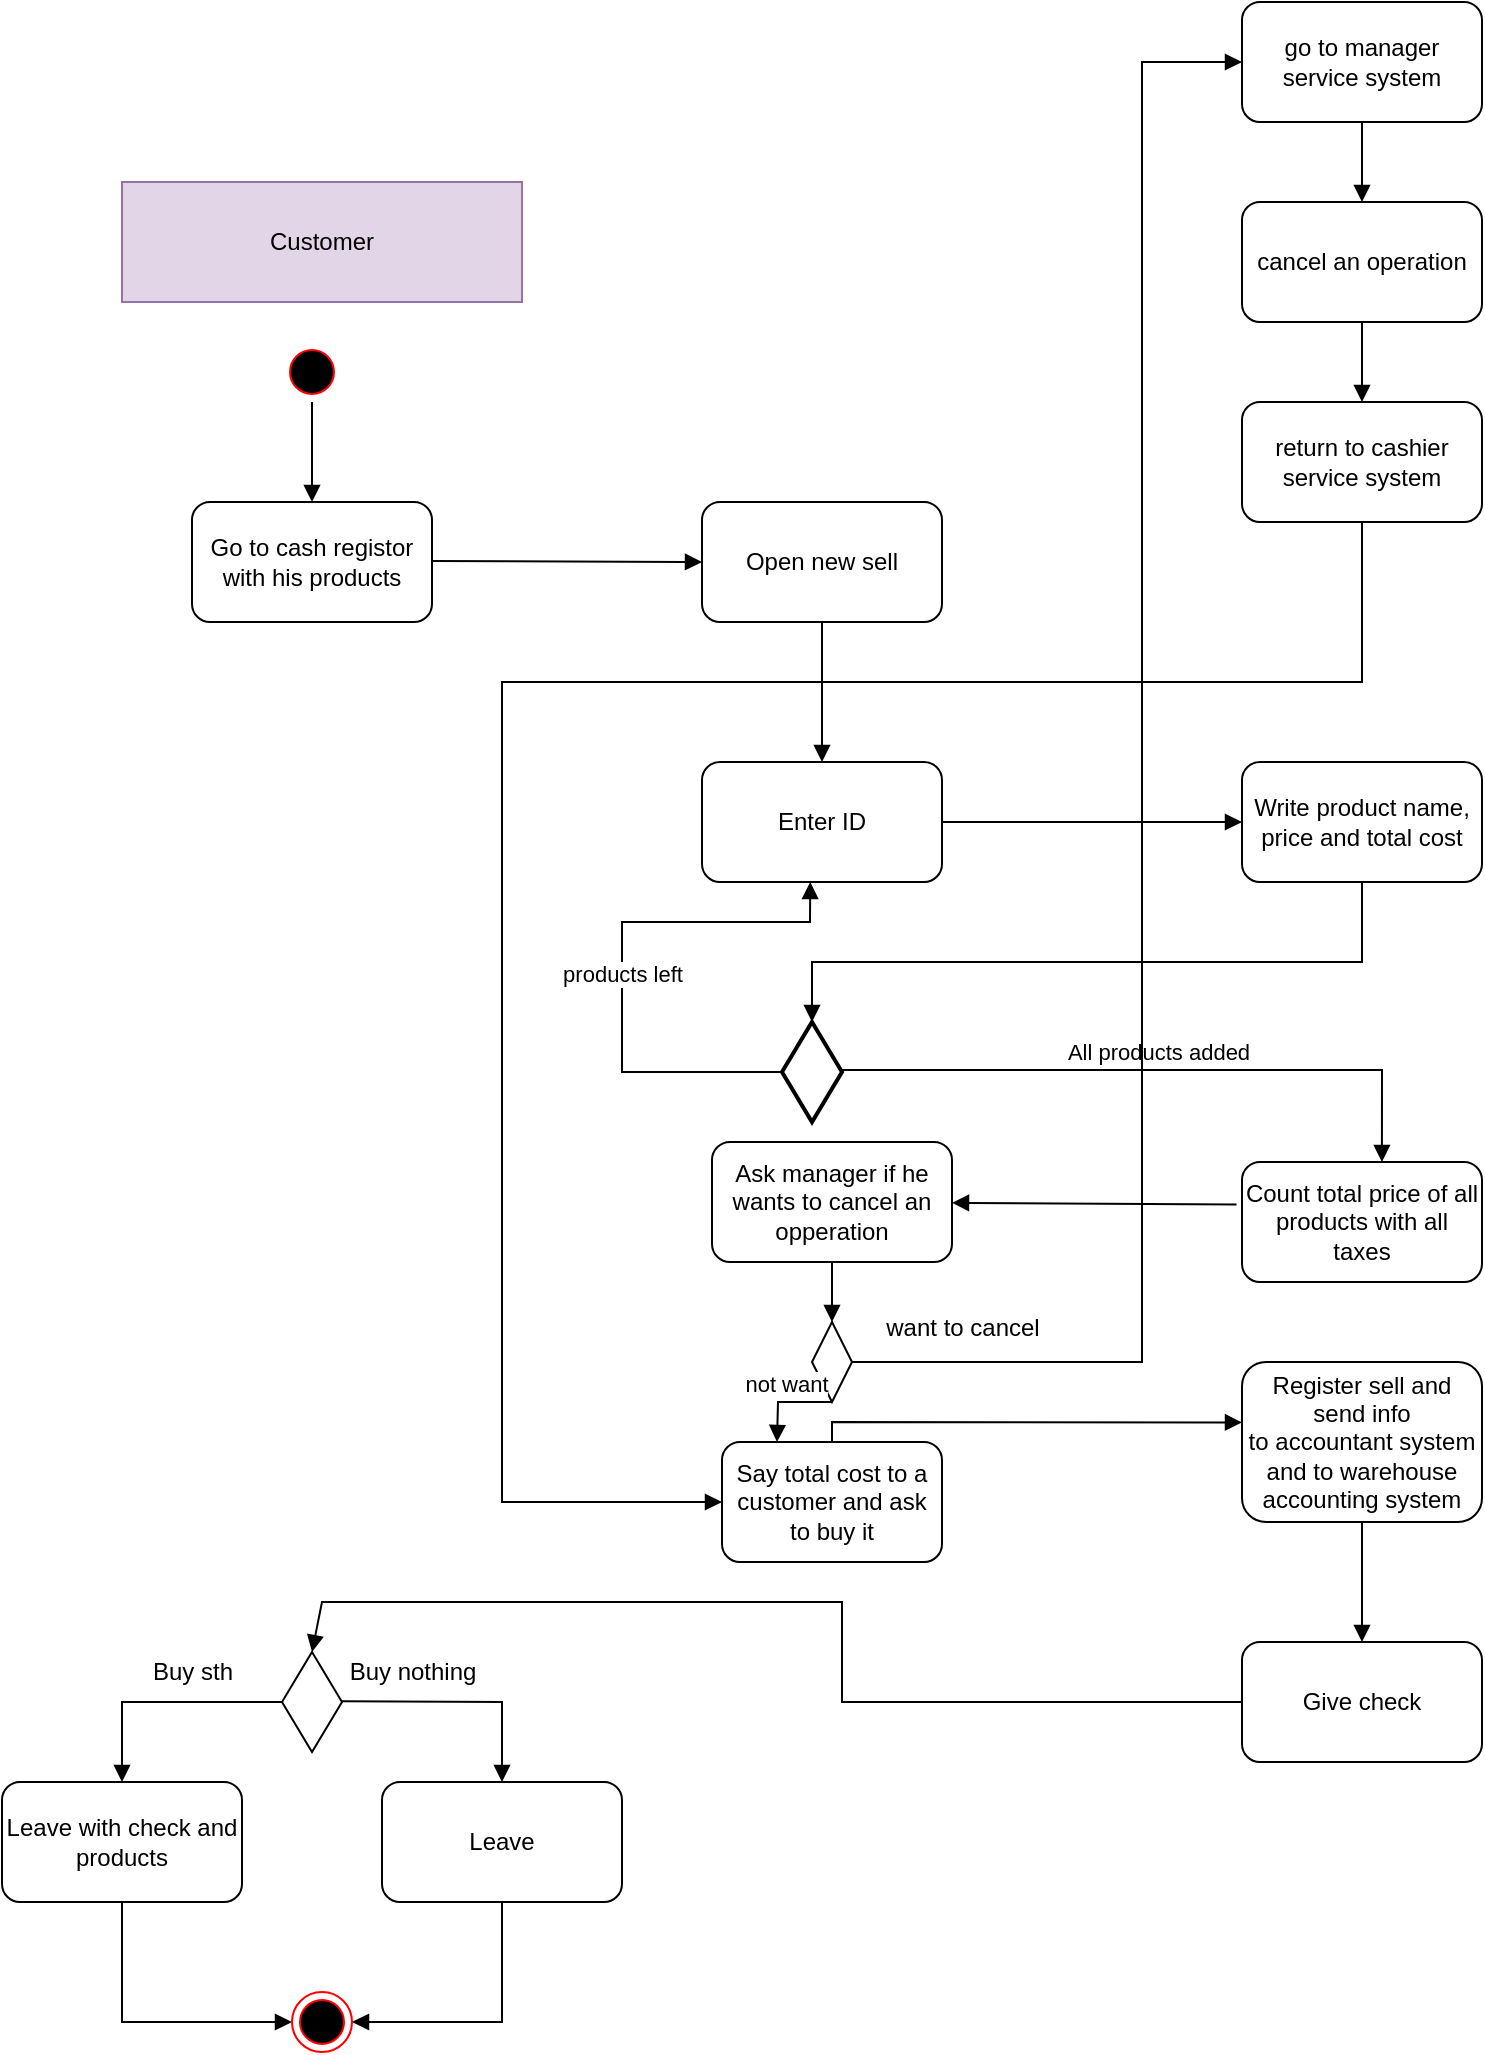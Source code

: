 <mxfile version="26.0.6">
  <diagram name="Страница — 1" id="821ZE_oEj9_P3XhLoBIi">
    <mxGraphModel dx="1687" dy="2087" grid="1" gridSize="10" guides="1" tooltips="1" connect="1" arrows="1" fold="1" page="1" pageScale="1" pageWidth="827" pageHeight="1169" math="0" shadow="0">
      <root>
        <mxCell id="0" />
        <mxCell id="1" parent="0" />
        <mxCell id="AEr9yBDrirnOBDZGso-z-5" value="" style="ellipse;html=1;shape=startState;fillColor=#000000;strokeColor=#ff0000;" vertex="1" parent="1">
          <mxGeometry x="160" y="110" width="30" height="30" as="geometry" />
        </mxCell>
        <mxCell id="AEr9yBDrirnOBDZGso-z-9" value="Go to cash registor with his products" style="rounded=1;whiteSpace=wrap;html=1;" vertex="1" parent="1">
          <mxGeometry x="115" y="190" width="120" height="60" as="geometry" />
        </mxCell>
        <mxCell id="AEr9yBDrirnOBDZGso-z-12" value="Customer" style="rounded=0;whiteSpace=wrap;html=1;fillColor=#e1d5e7;strokeColor=#9673a6;" vertex="1" parent="1">
          <mxGeometry x="80" y="30" width="200" height="60" as="geometry" />
        </mxCell>
        <mxCell id="AEr9yBDrirnOBDZGso-z-22" value="" style="html=1;verticalAlign=bottom;endArrow=block;curved=0;rounded=0;entryX=0.5;entryY=0;entryDx=0;entryDy=0;exitX=0.5;exitY=1;exitDx=0;exitDy=0;" edge="1" parent="1" source="AEr9yBDrirnOBDZGso-z-5" target="AEr9yBDrirnOBDZGso-z-9">
          <mxGeometry width="80" relative="1" as="geometry">
            <mxPoint x="80" y="160" as="sourcePoint" />
            <mxPoint x="260" y="190" as="targetPoint" />
          </mxGeometry>
        </mxCell>
        <mxCell id="AEr9yBDrirnOBDZGso-z-23" value="Open new sell" style="rounded=1;whiteSpace=wrap;html=1;" vertex="1" parent="1">
          <mxGeometry x="370" y="190" width="120" height="60" as="geometry" />
        </mxCell>
        <mxCell id="AEr9yBDrirnOBDZGso-z-24" value="" style="html=1;verticalAlign=bottom;endArrow=block;curved=0;rounded=0;entryX=0;entryY=0.5;entryDx=0;entryDy=0;" edge="1" parent="1" target="AEr9yBDrirnOBDZGso-z-23">
          <mxGeometry width="80" relative="1" as="geometry">
            <mxPoint x="235" y="219.5" as="sourcePoint" />
            <mxPoint x="310" y="220" as="targetPoint" />
          </mxGeometry>
        </mxCell>
        <mxCell id="AEr9yBDrirnOBDZGso-z-26" value="" style="html=1;verticalAlign=bottom;endArrow=block;curved=0;rounded=0;exitX=0.5;exitY=1;exitDx=0;exitDy=0;entryX=0.5;entryY=0;entryDx=0;entryDy=0;" edge="1" parent="1" source="AEr9yBDrirnOBDZGso-z-23" target="AEr9yBDrirnOBDZGso-z-27">
          <mxGeometry width="80" relative="1" as="geometry">
            <mxPoint x="420" y="310" as="sourcePoint" />
            <mxPoint x="410" y="320" as="targetPoint" />
          </mxGeometry>
        </mxCell>
        <mxCell id="AEr9yBDrirnOBDZGso-z-27" value="Enter ID" style="rounded=1;whiteSpace=wrap;html=1;" vertex="1" parent="1">
          <mxGeometry x="370" y="320" width="120" height="60" as="geometry" />
        </mxCell>
        <mxCell id="AEr9yBDrirnOBDZGso-z-29" value="Write product name, price and total cost" style="rounded=1;whiteSpace=wrap;html=1;" vertex="1" parent="1">
          <mxGeometry x="640" y="320" width="120" height="60" as="geometry" />
        </mxCell>
        <mxCell id="AEr9yBDrirnOBDZGso-z-30" value="" style="html=1;verticalAlign=bottom;endArrow=block;curved=0;rounded=0;entryX=0;entryY=0.5;entryDx=0;entryDy=0;" edge="1" parent="1" target="AEr9yBDrirnOBDZGso-z-29">
          <mxGeometry width="80" relative="1" as="geometry">
            <mxPoint x="490" y="350" as="sourcePoint" />
            <mxPoint x="540" y="349.58" as="targetPoint" />
          </mxGeometry>
        </mxCell>
        <mxCell id="AEr9yBDrirnOBDZGso-z-31" value="" style="strokeWidth=2;html=1;shape=mxgraph.flowchart.decision;whiteSpace=wrap;" vertex="1" parent="1">
          <mxGeometry x="410" y="450" width="30" height="50" as="geometry" />
        </mxCell>
        <mxCell id="AEr9yBDrirnOBDZGso-z-32" value="products left" style="html=1;verticalAlign=bottom;endArrow=block;curved=0;rounded=0;exitX=0.5;exitY=0;exitDx=0;exitDy=0;exitPerimeter=0;entryX=0.451;entryY=1;entryDx=0;entryDy=0;entryPerimeter=0;" edge="1" parent="1" source="AEr9yBDrirnOBDZGso-z-31" target="AEr9yBDrirnOBDZGso-z-27">
          <mxGeometry width="80" relative="1" as="geometry">
            <mxPoint x="440" y="310" as="sourcePoint" />
            <mxPoint x="410" y="445" as="targetPoint" />
            <Array as="points">
              <mxPoint x="410" y="475" />
              <mxPoint x="330" y="475" />
              <mxPoint x="330" y="400" />
              <mxPoint x="424" y="400" />
            </Array>
          </mxGeometry>
        </mxCell>
        <mxCell id="AEr9yBDrirnOBDZGso-z-33" value="All products added" style="html=1;verticalAlign=bottom;endArrow=block;curved=0;rounded=0;exitX=0.5;exitY=1;exitDx=0;exitDy=0;exitPerimeter=0;entryX=0.583;entryY=0;entryDx=0;entryDy=0;entryPerimeter=0;" edge="1" parent="1" target="AEr9yBDrirnOBDZGso-z-34">
          <mxGeometry width="80" relative="1" as="geometry">
            <mxPoint x="440" y="474" as="sourcePoint" />
            <mxPoint x="715" y="494" as="targetPoint" />
            <Array as="points">
              <mxPoint x="710" y="474" />
            </Array>
          </mxGeometry>
        </mxCell>
        <mxCell id="AEr9yBDrirnOBDZGso-z-34" value="Count total price of all products with all taxes" style="rounded=1;whiteSpace=wrap;html=1;" vertex="1" parent="1">
          <mxGeometry x="640" y="520" width="120" height="60" as="geometry" />
        </mxCell>
        <mxCell id="AEr9yBDrirnOBDZGso-z-35" value="Say total cost to a customer and ask to buy it" style="rounded=1;whiteSpace=wrap;html=1;" vertex="1" parent="1">
          <mxGeometry x="380" y="660" width="110" height="60" as="geometry" />
        </mxCell>
        <mxCell id="AEr9yBDrirnOBDZGso-z-36" value="" style="html=1;verticalAlign=bottom;endArrow=block;curved=0;rounded=0;exitX=-0.023;exitY=0.355;exitDx=0;exitDy=0;exitPerimeter=0;" edge="1" parent="1" source="AEr9yBDrirnOBDZGso-z-34" target="AEr9yBDrirnOBDZGso-z-65">
          <mxGeometry width="80" relative="1" as="geometry">
            <mxPoint x="640.0" y="530.0" as="sourcePoint" />
            <mxPoint x="501.68" y="530.34" as="targetPoint" />
          </mxGeometry>
        </mxCell>
        <mxCell id="AEr9yBDrirnOBDZGso-z-38" value="" style="html=1;verticalAlign=bottom;endArrow=block;curved=0;rounded=0;exitX=0.5;exitY=1;exitDx=0;exitDy=0;entryX=0.5;entryY=0;entryDx=0;entryDy=0;entryPerimeter=0;" edge="1" parent="1" source="AEr9yBDrirnOBDZGso-z-29" target="AEr9yBDrirnOBDZGso-z-31">
          <mxGeometry width="80" relative="1" as="geometry">
            <mxPoint x="760" y="420" as="sourcePoint" />
            <mxPoint x="840" y="420" as="targetPoint" />
            <Array as="points">
              <mxPoint x="700" y="420" />
              <mxPoint x="425" y="420" />
            </Array>
          </mxGeometry>
        </mxCell>
        <mxCell id="AEr9yBDrirnOBDZGso-z-39" value="Register sell and send info to&amp;nbsp;accountant system and to warehouse accounting system" style="rounded=1;whiteSpace=wrap;html=1;" vertex="1" parent="1">
          <mxGeometry x="640" y="620" width="120" height="80" as="geometry" />
        </mxCell>
        <mxCell id="AEr9yBDrirnOBDZGso-z-41" value="" style="html=1;verticalAlign=bottom;endArrow=block;curved=0;rounded=0;exitX=0.5;exitY=1;exitDx=0;exitDy=0;" edge="1" parent="1" source="AEr9yBDrirnOBDZGso-z-39">
          <mxGeometry width="80" relative="1" as="geometry">
            <mxPoint x="540" y="470" as="sourcePoint" />
            <mxPoint x="700" y="760" as="targetPoint" />
          </mxGeometry>
        </mxCell>
        <mxCell id="AEr9yBDrirnOBDZGso-z-42" value="Give check" style="rounded=1;whiteSpace=wrap;html=1;" vertex="1" parent="1">
          <mxGeometry x="640" y="760" width="120" height="60" as="geometry" />
        </mxCell>
        <mxCell id="AEr9yBDrirnOBDZGso-z-43" value="" style="rhombus;whiteSpace=wrap;html=1;" vertex="1" parent="1">
          <mxGeometry x="160" y="765" width="30" height="50" as="geometry" />
        </mxCell>
        <mxCell id="AEr9yBDrirnOBDZGso-z-44" value="" style="html=1;verticalAlign=bottom;endArrow=block;curved=0;rounded=0;exitX=0;exitY=0.5;exitDx=0;exitDy=0;entryX=0.5;entryY=0;entryDx=0;entryDy=0;" edge="1" parent="1" source="AEr9yBDrirnOBDZGso-z-42" target="AEr9yBDrirnOBDZGso-z-43">
          <mxGeometry width="80" relative="1" as="geometry">
            <mxPoint x="400" y="720" as="sourcePoint" />
            <mxPoint x="480" y="720" as="targetPoint" />
            <Array as="points">
              <mxPoint x="440" y="790" />
              <mxPoint x="440" y="740" />
              <mxPoint x="310" y="740" />
              <mxPoint x="180" y="740" />
            </Array>
          </mxGeometry>
        </mxCell>
        <mxCell id="AEr9yBDrirnOBDZGso-z-45" value="" style="html=1;verticalAlign=bottom;endArrow=block;curved=0;rounded=0;" edge="1" parent="1">
          <mxGeometry width="80" relative="1" as="geometry">
            <mxPoint x="190" y="789.58" as="sourcePoint" />
            <mxPoint x="270" y="830" as="targetPoint" />
            <Array as="points">
              <mxPoint x="270" y="790" />
            </Array>
          </mxGeometry>
        </mxCell>
        <mxCell id="AEr9yBDrirnOBDZGso-z-46" value="" style="html=1;verticalAlign=bottom;endArrow=block;curved=0;rounded=0;exitX=0;exitY=0.5;exitDx=0;exitDy=0;" edge="1" parent="1" source="AEr9yBDrirnOBDZGso-z-43">
          <mxGeometry width="80" relative="1" as="geometry">
            <mxPoint x="20" y="830" as="sourcePoint" />
            <mxPoint x="80" y="830" as="targetPoint" />
            <Array as="points">
              <mxPoint x="80" y="790" />
            </Array>
          </mxGeometry>
        </mxCell>
        <mxCell id="AEr9yBDrirnOBDZGso-z-47" value="Buy sth" style="text;html=1;align=center;verticalAlign=middle;resizable=0;points=[];autosize=1;strokeColor=none;fillColor=none;" vertex="1" parent="1">
          <mxGeometry x="85" y="760" width="60" height="30" as="geometry" />
        </mxCell>
        <mxCell id="AEr9yBDrirnOBDZGso-z-48" value="Buy nothing" style="text;html=1;align=center;verticalAlign=middle;resizable=0;points=[];autosize=1;strokeColor=none;fillColor=none;" vertex="1" parent="1">
          <mxGeometry x="180" y="760" width="90" height="30" as="geometry" />
        </mxCell>
        <mxCell id="AEr9yBDrirnOBDZGso-z-49" value="Leave with check and products" style="rounded=1;whiteSpace=wrap;html=1;" vertex="1" parent="1">
          <mxGeometry x="20" y="830" width="120" height="60" as="geometry" />
        </mxCell>
        <mxCell id="AEr9yBDrirnOBDZGso-z-50" value="Leave" style="rounded=1;whiteSpace=wrap;html=1;" vertex="1" parent="1">
          <mxGeometry x="210" y="830" width="120" height="60" as="geometry" />
        </mxCell>
        <mxCell id="AEr9yBDrirnOBDZGso-z-51" value="" style="html=1;verticalAlign=bottom;endArrow=block;curved=0;rounded=0;exitX=0.5;exitY=1;exitDx=0;exitDy=0;entryX=0;entryY=0.5;entryDx=0;entryDy=0;" edge="1" parent="1" source="AEr9yBDrirnOBDZGso-z-49" target="AEr9yBDrirnOBDZGso-z-54">
          <mxGeometry width="80" relative="1" as="geometry">
            <mxPoint x="50" y="950" as="sourcePoint" />
            <mxPoint x="160" y="950" as="targetPoint" />
            <Array as="points">
              <mxPoint x="80" y="950" />
            </Array>
          </mxGeometry>
        </mxCell>
        <mxCell id="AEr9yBDrirnOBDZGso-z-53" value="" style="html=1;verticalAlign=bottom;endArrow=block;curved=0;rounded=0;exitX=0.5;exitY=1;exitDx=0;exitDy=0;entryX=1;entryY=0.5;entryDx=0;entryDy=0;" edge="1" parent="1" source="AEr9yBDrirnOBDZGso-z-50" target="AEr9yBDrirnOBDZGso-z-54">
          <mxGeometry width="80" relative="1" as="geometry">
            <mxPoint x="400" y="890" as="sourcePoint" />
            <mxPoint x="190" y="950" as="targetPoint" />
            <Array as="points">
              <mxPoint x="270" y="950" />
            </Array>
          </mxGeometry>
        </mxCell>
        <mxCell id="AEr9yBDrirnOBDZGso-z-54" value="" style="ellipse;html=1;shape=endState;fillColor=#000000;strokeColor=#ff0000;" vertex="1" parent="1">
          <mxGeometry x="165" y="935" width="30" height="30" as="geometry" />
        </mxCell>
        <mxCell id="AEr9yBDrirnOBDZGso-z-55" value="" style="html=1;verticalAlign=bottom;endArrow=block;curved=0;rounded=0;entryX=0;entryY=0.378;entryDx=0;entryDy=0;entryPerimeter=0;" edge="1" parent="1" target="AEr9yBDrirnOBDZGso-z-39">
          <mxGeometry width="80" relative="1" as="geometry">
            <mxPoint x="435" y="660" as="sourcePoint" />
            <mxPoint x="520" y="620" as="targetPoint" />
            <Array as="points">
              <mxPoint x="435" y="650" />
            </Array>
          </mxGeometry>
        </mxCell>
        <mxCell id="AEr9yBDrirnOBDZGso-z-65" value="Ask manager if he wants to cancel an opperation" style="rounded=1;whiteSpace=wrap;html=1;" vertex="1" parent="1">
          <mxGeometry x="375.0" y="510.0" width="120" height="60" as="geometry" />
        </mxCell>
        <mxCell id="AEr9yBDrirnOBDZGso-z-66" value="" style="rhombus;whiteSpace=wrap;html=1;" vertex="1" parent="1">
          <mxGeometry x="425" y="600" width="20" height="40" as="geometry" />
        </mxCell>
        <mxCell id="AEr9yBDrirnOBDZGso-z-67" value="" style="html=1;verticalAlign=bottom;endArrow=block;curved=0;rounded=0;exitX=0.5;exitY=1;exitDx=0;exitDy=0;entryX=0.5;entryY=0;entryDx=0;entryDy=0;" edge="1" parent="1" source="AEr9yBDrirnOBDZGso-z-65" target="AEr9yBDrirnOBDZGso-z-66">
          <mxGeometry width="80" relative="1" as="geometry">
            <mxPoint x="640" y="770" as="sourcePoint" />
            <mxPoint x="720" y="770" as="targetPoint" />
          </mxGeometry>
        </mxCell>
        <mxCell id="AEr9yBDrirnOBDZGso-z-68" value="not want" style="html=1;verticalAlign=bottom;endArrow=block;curved=0;rounded=0;exitX=0.5;exitY=1;exitDx=0;exitDy=0;entryX=0.25;entryY=0;entryDx=0;entryDy=0;" edge="1" parent="1" source="AEr9yBDrirnOBDZGso-z-66" target="AEr9yBDrirnOBDZGso-z-35">
          <mxGeometry width="80" relative="1" as="geometry">
            <mxPoint x="510" y="700" as="sourcePoint" />
            <mxPoint x="590" y="700" as="targetPoint" />
            <Array as="points">
              <mxPoint x="408" y="640" />
            </Array>
          </mxGeometry>
        </mxCell>
        <mxCell id="AEr9yBDrirnOBDZGso-z-71" value="" style="html=1;verticalAlign=bottom;endArrow=block;curved=0;rounded=0;entryX=0;entryY=0.5;entryDx=0;entryDy=0;" edge="1" parent="1" target="AEr9yBDrirnOBDZGso-z-70">
          <mxGeometry width="80" relative="1" as="geometry">
            <mxPoint x="445" y="620" as="sourcePoint" />
            <mxPoint x="590" y="100" as="targetPoint" />
            <Array as="points">
              <mxPoint x="590" y="620" />
              <mxPoint x="590" y="100" />
              <mxPoint x="590" y="-30" />
            </Array>
          </mxGeometry>
        </mxCell>
        <mxCell id="AEr9yBDrirnOBDZGso-z-70" value="go to manager service system" style="rounded=1;whiteSpace=wrap;html=1;" vertex="1" parent="1">
          <mxGeometry x="640" y="-60" width="120" height="60" as="geometry" />
        </mxCell>
        <mxCell id="AEr9yBDrirnOBDZGso-z-72" value="want to cancel" style="text;html=1;align=center;verticalAlign=middle;resizable=0;points=[];autosize=1;strokeColor=none;fillColor=none;" vertex="1" parent="1">
          <mxGeometry x="450" y="588" width="100" height="30" as="geometry" />
        </mxCell>
        <mxCell id="AEr9yBDrirnOBDZGso-z-73" value="cancel an operation" style="rounded=1;whiteSpace=wrap;html=1;" vertex="1" parent="1">
          <mxGeometry x="640" y="40" width="120" height="60" as="geometry" />
        </mxCell>
        <mxCell id="AEr9yBDrirnOBDZGso-z-74" value="" style="html=1;verticalAlign=bottom;endArrow=block;curved=0;rounded=0;exitX=0.5;exitY=1;exitDx=0;exitDy=0;entryX=0.5;entryY=0;entryDx=0;entryDy=0;" edge="1" parent="1" source="AEr9yBDrirnOBDZGso-z-70" target="AEr9yBDrirnOBDZGso-z-73">
          <mxGeometry width="80" relative="1" as="geometry">
            <mxPoint x="640" y="170" as="sourcePoint" />
            <mxPoint x="720" y="170" as="targetPoint" />
          </mxGeometry>
        </mxCell>
        <mxCell id="AEr9yBDrirnOBDZGso-z-75" value="return to cashier service system" style="rounded=1;whiteSpace=wrap;html=1;" vertex="1" parent="1">
          <mxGeometry x="640" y="140" width="120" height="60" as="geometry" />
        </mxCell>
        <mxCell id="AEr9yBDrirnOBDZGso-z-76" value="" style="html=1;verticalAlign=bottom;endArrow=block;curved=0;rounded=0;exitX=0.5;exitY=1;exitDx=0;exitDy=0;entryX=0.5;entryY=0;entryDx=0;entryDy=0;" edge="1" parent="1" source="AEr9yBDrirnOBDZGso-z-73" target="AEr9yBDrirnOBDZGso-z-75">
          <mxGeometry width="80" relative="1" as="geometry">
            <mxPoint x="640" y="170" as="sourcePoint" />
            <mxPoint x="720" y="170" as="targetPoint" />
          </mxGeometry>
        </mxCell>
        <mxCell id="AEr9yBDrirnOBDZGso-z-77" value="" style="html=1;verticalAlign=bottom;endArrow=block;curved=0;rounded=0;exitX=0.5;exitY=1;exitDx=0;exitDy=0;entryX=0;entryY=0.5;entryDx=0;entryDy=0;" edge="1" parent="1" source="AEr9yBDrirnOBDZGso-z-75" target="AEr9yBDrirnOBDZGso-z-35">
          <mxGeometry width="80" relative="1" as="geometry">
            <mxPoint x="640" y="370" as="sourcePoint" />
            <mxPoint x="720" y="370" as="targetPoint" />
            <Array as="points">
              <mxPoint x="700" y="220" />
              <mxPoint x="700" y="280" />
              <mxPoint x="270" y="280" />
              <mxPoint x="270" y="690" />
            </Array>
          </mxGeometry>
        </mxCell>
      </root>
    </mxGraphModel>
  </diagram>
</mxfile>
